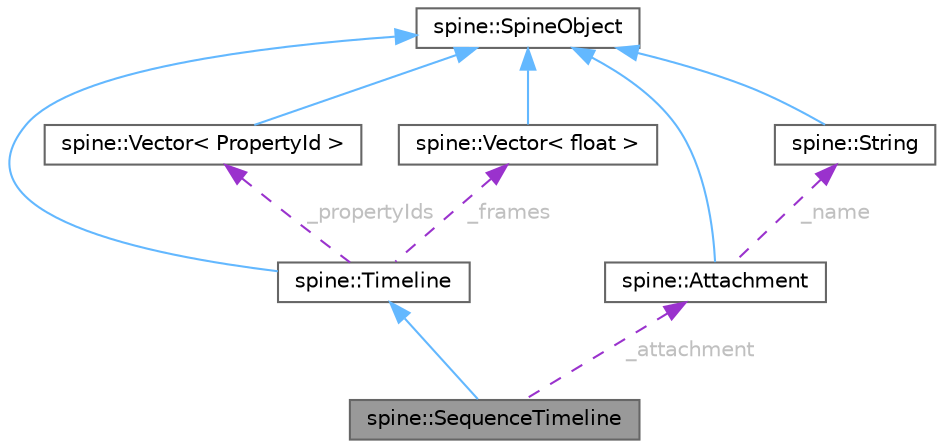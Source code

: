 digraph "spine::SequenceTimeline"
{
 // LATEX_PDF_SIZE
  bgcolor="transparent";
  edge [fontname=Helvetica,fontsize=10,labelfontname=Helvetica,labelfontsize=10];
  node [fontname=Helvetica,fontsize=10,shape=box,height=0.2,width=0.4];
  Node1 [id="Node000001",label="spine::SequenceTimeline",height=0.2,width=0.4,color="gray40", fillcolor="grey60", style="filled", fontcolor="black",tooltip=" "];
  Node2 -> Node1 [id="edge11_Node000001_Node000002",dir="back",color="steelblue1",style="solid",tooltip=" "];
  Node2 [id="Node000002",label="spine::Timeline",height=0.2,width=0.4,color="gray40", fillcolor="white", style="filled",URL="$classspine_1_1_timeline.html",tooltip=" "];
  Node3 -> Node2 [id="edge12_Node000002_Node000003",dir="back",color="steelblue1",style="solid",tooltip=" "];
  Node3 [id="Node000003",label="spine::SpineObject",height=0.2,width=0.4,color="gray40", fillcolor="white", style="filled",URL="$classspine_1_1_spine_object.html",tooltip=" "];
  Node4 -> Node2 [id="edge13_Node000002_Node000004",dir="back",color="darkorchid3",style="dashed",tooltip=" ",label=" _propertyIds",fontcolor="grey" ];
  Node4 [id="Node000004",label="spine::Vector\< PropertyId \>",height=0.2,width=0.4,color="gray40", fillcolor="white", style="filled",URL="$classspine_1_1_vector.html",tooltip=" "];
  Node3 -> Node4 [id="edge14_Node000004_Node000003",dir="back",color="steelblue1",style="solid",tooltip=" "];
  Node5 -> Node2 [id="edge15_Node000002_Node000005",dir="back",color="darkorchid3",style="dashed",tooltip=" ",label=" _frames",fontcolor="grey" ];
  Node5 [id="Node000005",label="spine::Vector\< float \>",height=0.2,width=0.4,color="gray40", fillcolor="white", style="filled",URL="$classspine_1_1_vector.html",tooltip=" "];
  Node3 -> Node5 [id="edge16_Node000005_Node000003",dir="back",color="steelblue1",style="solid",tooltip=" "];
  Node6 -> Node1 [id="edge17_Node000001_Node000006",dir="back",color="darkorchid3",style="dashed",tooltip=" ",label=" _attachment",fontcolor="grey" ];
  Node6 [id="Node000006",label="spine::Attachment",height=0.2,width=0.4,color="gray40", fillcolor="white", style="filled",URL="$classspine_1_1_attachment.html",tooltip=" "];
  Node3 -> Node6 [id="edge18_Node000006_Node000003",dir="back",color="steelblue1",style="solid",tooltip=" "];
  Node7 -> Node6 [id="edge19_Node000006_Node000007",dir="back",color="darkorchid3",style="dashed",tooltip=" ",label=" _name",fontcolor="grey" ];
  Node7 [id="Node000007",label="spine::String",height=0.2,width=0.4,color="gray40", fillcolor="white", style="filled",URL="$classspine_1_1_string.html",tooltip=" "];
  Node3 -> Node7 [id="edge20_Node000007_Node000003",dir="back",color="steelblue1",style="solid",tooltip=" "];
}
